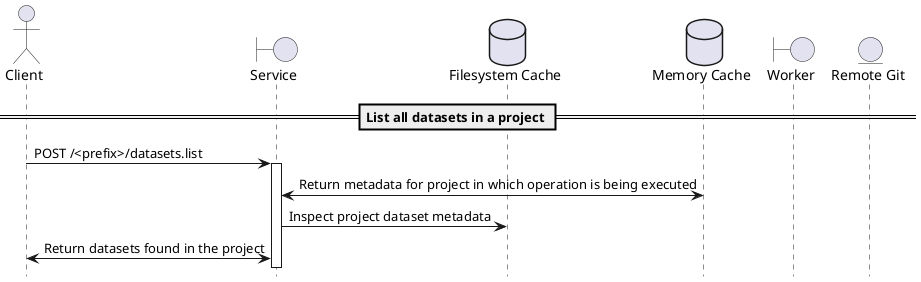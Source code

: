     @startuml
    hide footbox
    skinparam shadowing false

    actor Client
    boundary Service
    database "Filesystem Cache" as Filesystem
    database "Memory Cache" as Cache
    boundary Worker
    entity "Remote Git" as Git

    == List all datasets in a project ==
    Client->Service: POST /<prefix>/datasets.list
    activate Service
    Service<->Cache: Return metadata for project in which operation is being executed
    Service->Filesystem: Inspect project dataset metadata
    Service<->Client: Return datasets found in the project

    @enduml
